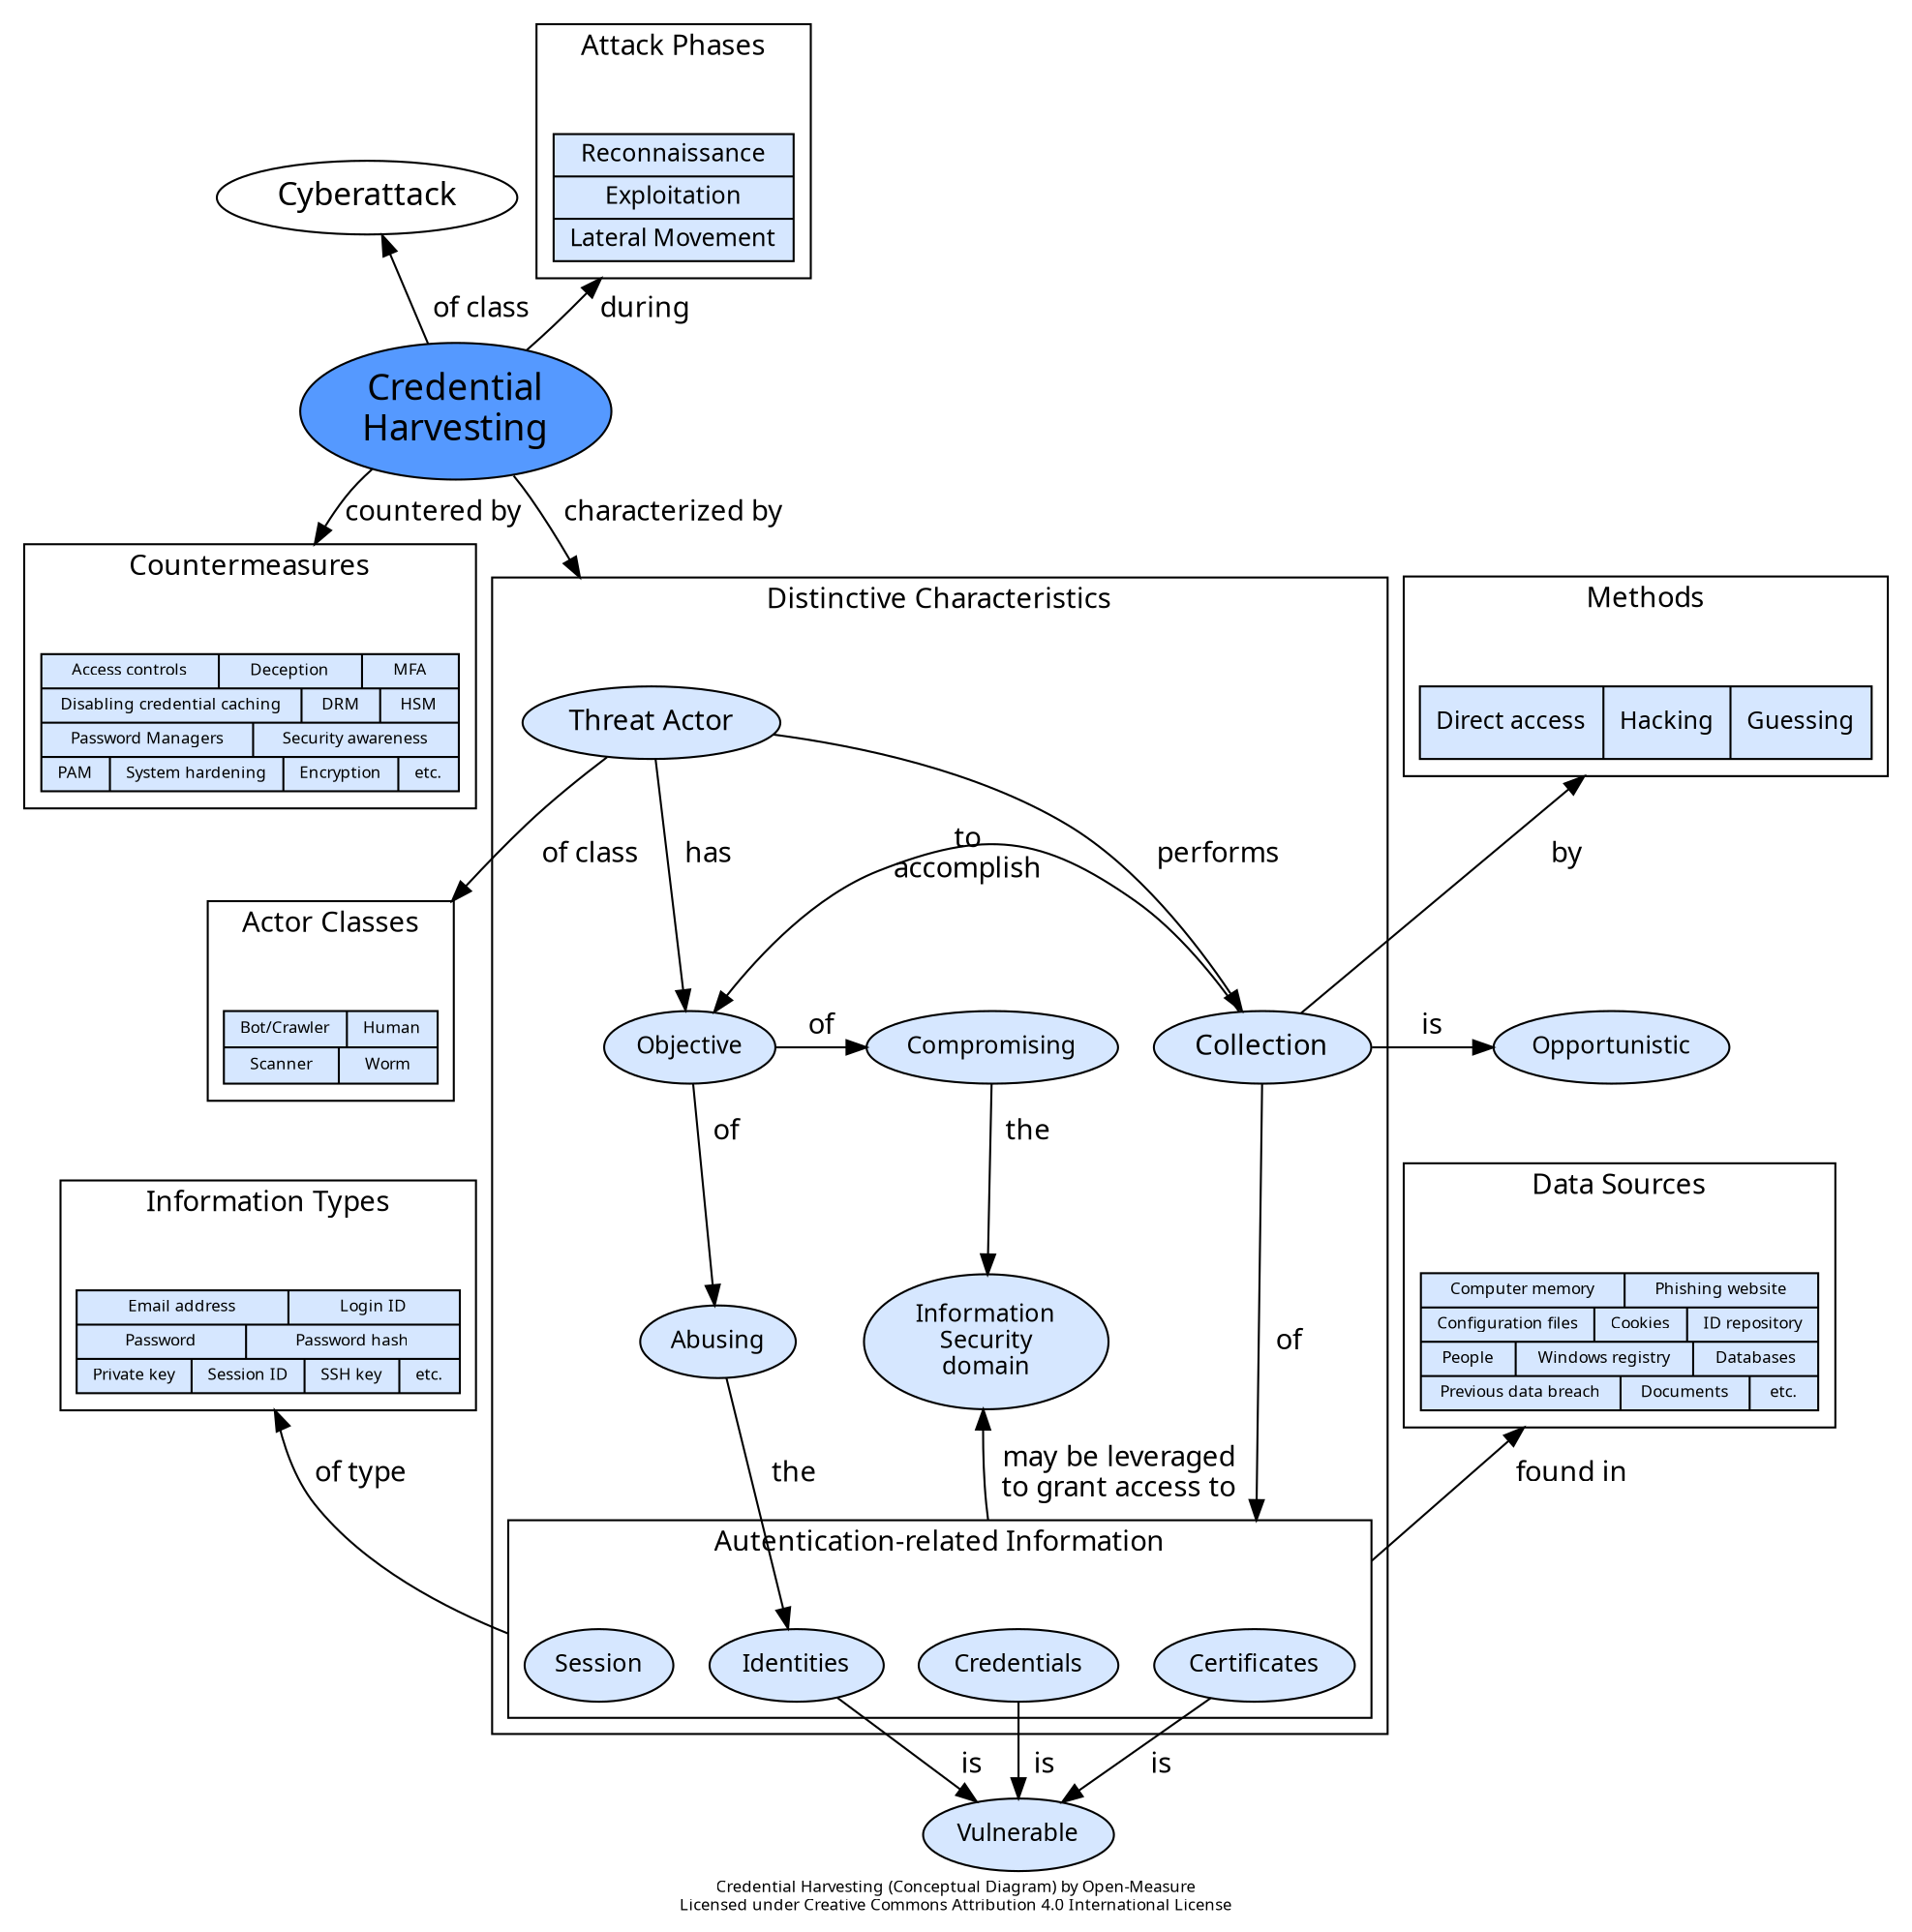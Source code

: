 digraph G {
	rankdir="TB";
	ranksep=0.25;
	#splines="curve";
	newrank=true;
	packmode="clust";
	compound=true; # If true, allow edges between clusters.
	fontname="Calibri";
	label="Credential Harvesting (Conceptual Diagram) by Open-Measure\nLicensed under Creative Commons Attribution 4.0 International License";
	fontsize=8;
	node[shape="ellipse", fontsize=12, fillcolor="#d6e7ff", style="filled", fontname="Calibri"];
	edge[fontname="Calibri", minlen="1"];

	# Parent Concept
	n_cyberattack_class [fontsize=16, label="Cyberattack", fillcolor="#ffffff"];
	n_cyberattack_class -> n_credential_harvesting [label="  of class  ", dir="back"];

	n_credential_harvesting -> n_countermeasures [lhead="cluster_countermeasures", label="countered by"]
	#n_countermeasures -> n_credential_harvesting [dir="back", ltail="cluster_countermeasures", label="countered by"]
	subgraph cluster_countermeasures {
		label="Countermeasures";
		fontsize="14";
		n_countermeasures [fontsize=8, shape="record", label="{{Access controls|Deception|MFA}|{Disabling credential caching|DRM|HSM}|{Password Managers|Security awareness}|{PAM|System hardening|Encryption|etc.}}"];
	};
	subgraph cluster_attack_phases {
		label="Attack Phases";
		fontsize="14";
		n_attack_phases [shape="record", label="{Reconnaissance|Exploitation|Lateral Movement}"];
	};
	n_attack_phases -> n_credential_harvesting[dir="back", ltail="cluster_attack_phases", label="  during  "];



	# Concept
	n_credential_harvesting [label="Credential\nHarvesting", fontsize=18, fillcolor="#5599ff", URL="https://open-measure.atlassian.net/wiki/spaces/DIC/pages/1254719498"];

	# Distinctive Characteristics
	n_credential_harvesting -> n_threat_actor [label="  characterized by  ", lhead="cluster_characteristics"];
	subgraph cluster_characteristics {
		label="Distinctive Characteristics";
		fontsize="14";
		n_threat_actor [label="Threat Actor", fontsize=14];
		n_threat_actor -> n_collection [label="  performs  "];
		n_collection [label="Collection", fontsize=14];
		n_collection -> n_certificates [label="  of  ", lhead="cluster_information"];

		n_threat_actor -> n_objective [label="  has  "];
		n_objective [label="Objective"];
		n_objective -> n_compromise [label="  of  "];
		n_objective -> n_abuse [label="  of  "];
		n_compromise [label="Compromising"];
		n_compromise -> n_infosec_domain [label="  the  "];
		n_abuse [label="Abusing"];
		n_abuse -> n_identities [label="  the  "];

		n_infosec_domain -> n_credentials [lhead="cluster_information", label="  may be leveraged  \n  to grant access to  ", dir="back"];
		n_infosec_domain [label="Information\nSecurity\ndomain"];

		subgraph cluster_information {
			label="Autentication-related Information";
			fontsize="14";
			n_identities [label="Identities"];
			n_credentials [label="Credentials"];
			n_certificates [label="Certificates"];
			n_session [label="Session"];
		};


	};

	n_vulnerable [label="Vulnerable"];
	n_identities -> n_vulnerable [label="  is  "];
	n_credentials -> n_vulnerable [label="  is  "];
	n_certificates -> n_vulnerable [label="  is  "];

	n_threat_actor -> n_actor_classes [lhead="cluster_threat_actor_class", label="  of class  "];
	#n_actor_classes -> n_threat_actor [dir="back", ltail="cluster_threat_actor_class", label="  of class  "];
	subgraph cluster_threat_actor_class {
		label="Actor Classes";
		fontsize="14";
		n_actor_classes [fontsize=8, shape="record", label="{{Bot/Crawler|Human}|{Scanner|Worm}}"];
		#n_actor_classes [fontsize=8, shape="record", label=<<table>
		#		<tr><td>Bot/Crawler</td><td>Human</td></tr>
    #    <tr><td>Scanner</td><td>Worm</td></tr>
    #    </table>>];
	};

	#n_identities -> n_information_types [ltail="cluster_information", lhead="cluster_information_types", label="  of type  "];
	n_information_types -> n_session [dir="back", lhead="cluster_information", ltail="cluster_information_types", label="of type          "];
	subgraph cluster_information_types {
		label="Information Types";
		fontsize="14";
		#labelloc="b";
		n_information_types [fontsize=8, shape="record", label="{{Email address|Login ID}|{Password|Password hash}|{Private key|Session ID|SSH key|etc.}}"];
	};

	n_data_sources -> n_certificates [dir="back", lhead="cluster_information", ltail="cluster_data_sources", label="  found in  "]
	#n_certificates -> n_data_sources [ltail="cluster_information", lhead="cluster_data_sources", label="  found in  "]
	subgraph cluster_data_sources {
		label="Data Sources";
		fontsize="14";
		n_data_sources [fontsize=8, shape="record", label="{{Computer memory|Phishing website}|{Configuration files|Cookies|ID repository}|{People|Windows registry|Databases}|{Previous data breach|Documents|etc.}}"];
	};

	n_methods -> n_collection [dir="back", label="    by  ", ltail="cluster_method"];
	subgraph cluster_method {
		label="Methods";
		fontsize="14";
		n_methods [shape="record", label="Direct access|Hacking|Guessing"];
	};

	n_collection -> n_opportunistic [label="  is  "];
	n_opportunistic [label="Opportunistic"];

	n_objective -> n_collection [label="  to  \n  accomplish  ", dir="back"];

	# Invisible Links
	#n_compromise -> n_infosec_domain [style=invis];
	n_methods -> n_opportunistic [style=invis];
	#n_credentials -> n_identities -> n_certificates [style=invis];
	n_actor_classes -> n_information_types [style=invis];

	# Levels
	{ rank=same; n_session; n_credentials; n_identities; n_certificates; }
	{ rank=same; n_objective; n_compromise; n_collection; n_opportunistic;}
	#{ rank=same; n_attack_phases; n_credential_harvesting; }

	# Snippets
	# n_person [label="Person"]
	# n_knowledge -> n_requirements [style=invis];
	# n_populations [label="{Minor|Adul under Legal Guardianship|Person granting Power of Attorney|etc.}", shape="record"]
	# subgraph cluster_strong {
	#		color=black;
	#		label = "";
	# n_strong_tranquility_property -> n_weak_tranquility_property [minlen=3, labelloc=b, xlabel="  has more  \n  constraints  \n  than  ", ltail=cluster_strong, lhead=cluster_weak];
}
